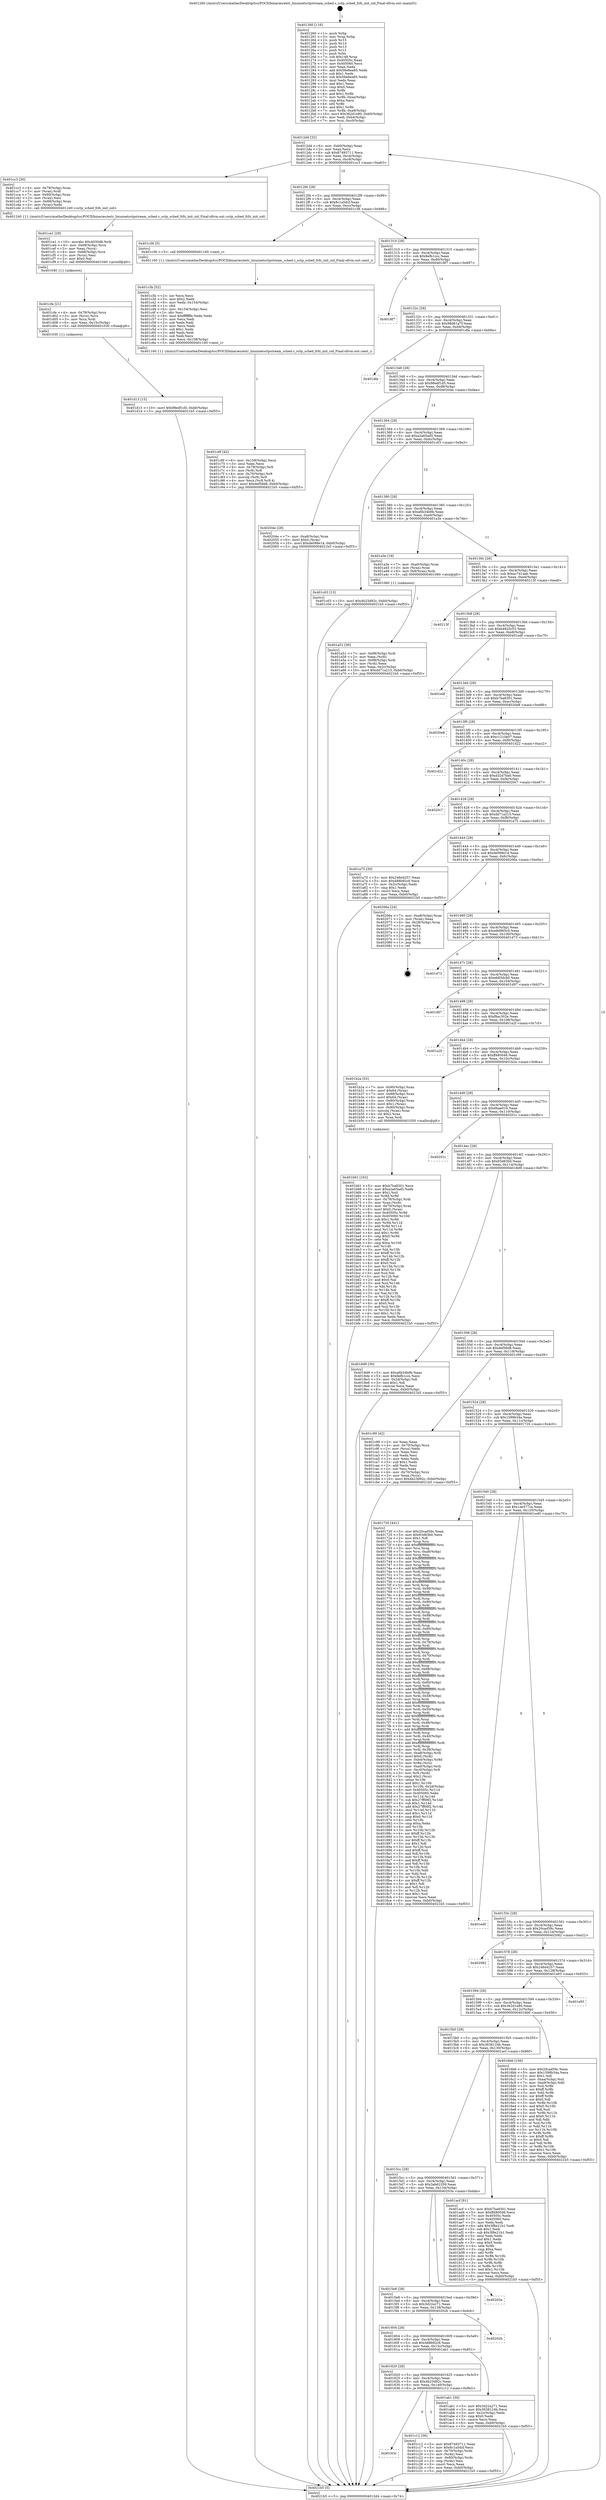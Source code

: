 digraph "0x401260" {
  label = "0x401260 (/mnt/c/Users/mathe/Desktop/tcc/POCII/binaries/extr_linuxnetsctpstream_sched.c_sctp_sched_fcfs_init_sid_Final-ollvm.out::main(0))"
  labelloc = "t"
  node[shape=record]

  Entry [label="",width=0.3,height=0.3,shape=circle,fillcolor=black,style=filled]
  "0x4012d4" [label="{
     0x4012d4 [32]\l
     | [instrs]\l
     &nbsp;&nbsp;0x4012d4 \<+6\>: mov -0xb0(%rbp),%eax\l
     &nbsp;&nbsp;0x4012da \<+2\>: mov %eax,%ecx\l
     &nbsp;&nbsp;0x4012dc \<+6\>: sub $0x87493711,%ecx\l
     &nbsp;&nbsp;0x4012e2 \<+6\>: mov %eax,-0xc4(%rbp)\l
     &nbsp;&nbsp;0x4012e8 \<+6\>: mov %ecx,-0xc8(%rbp)\l
     &nbsp;&nbsp;0x4012ee \<+6\>: je 0000000000401cc3 \<main+0xa63\>\l
  }"]
  "0x401cc3" [label="{
     0x401cc3 [30]\l
     | [instrs]\l
     &nbsp;&nbsp;0x401cc3 \<+4\>: mov -0x78(%rbp),%rax\l
     &nbsp;&nbsp;0x401cc7 \<+3\>: mov (%rax),%rdi\l
     &nbsp;&nbsp;0x401cca \<+7\>: mov -0x90(%rbp),%rax\l
     &nbsp;&nbsp;0x401cd1 \<+2\>: mov (%rax),%esi\l
     &nbsp;&nbsp;0x401cd3 \<+7\>: mov -0x88(%rbp),%rax\l
     &nbsp;&nbsp;0x401cda \<+2\>: mov (%rax),%edx\l
     &nbsp;&nbsp;0x401cdc \<+5\>: call 0000000000401240 \<sctp_sched_fcfs_init_sid\>\l
     | [calls]\l
     &nbsp;&nbsp;0x401240 \{1\} (/mnt/c/Users/mathe/Desktop/tcc/POCII/binaries/extr_linuxnetsctpstream_sched.c_sctp_sched_fcfs_init_sid_Final-ollvm.out::sctp_sched_fcfs_init_sid)\l
  }"]
  "0x4012f4" [label="{
     0x4012f4 [28]\l
     | [instrs]\l
     &nbsp;&nbsp;0x4012f4 \<+5\>: jmp 00000000004012f9 \<main+0x99\>\l
     &nbsp;&nbsp;0x4012f9 \<+6\>: mov -0xc4(%rbp),%eax\l
     &nbsp;&nbsp;0x4012ff \<+5\>: sub $0x8c1a5dcf,%eax\l
     &nbsp;&nbsp;0x401304 \<+6\>: mov %eax,-0xcc(%rbp)\l
     &nbsp;&nbsp;0x40130a \<+6\>: je 0000000000401c36 \<main+0x9d6\>\l
  }"]
  Exit [label="",width=0.3,height=0.3,shape=circle,fillcolor=black,style=filled,peripheries=2]
  "0x401c36" [label="{
     0x401c36 [5]\l
     | [instrs]\l
     &nbsp;&nbsp;0x401c36 \<+5\>: call 0000000000401160 \<next_i\>\l
     | [calls]\l
     &nbsp;&nbsp;0x401160 \{1\} (/mnt/c/Users/mathe/Desktop/tcc/POCII/binaries/extr_linuxnetsctpstream_sched.c_sctp_sched_fcfs_init_sid_Final-ollvm.out::next_i)\l
  }"]
  "0x401310" [label="{
     0x401310 [28]\l
     | [instrs]\l
     &nbsp;&nbsp;0x401310 \<+5\>: jmp 0000000000401315 \<main+0xb5\>\l
     &nbsp;&nbsp;0x401315 \<+6\>: mov -0xc4(%rbp),%eax\l
     &nbsp;&nbsp;0x40131b \<+5\>: sub $0x8efb1ccc,%eax\l
     &nbsp;&nbsp;0x401320 \<+6\>: mov %eax,-0xd0(%rbp)\l
     &nbsp;&nbsp;0x401326 \<+6\>: je 00000000004018f7 \<main+0x697\>\l
  }"]
  "0x401d13" [label="{
     0x401d13 [15]\l
     | [instrs]\l
     &nbsp;&nbsp;0x401d13 \<+10\>: movl $0x98edf1d5,-0xb0(%rbp)\l
     &nbsp;&nbsp;0x401d1d \<+5\>: jmp 00000000004021b5 \<main+0xf55\>\l
  }"]
  "0x4018f7" [label="{
     0x4018f7\l
  }", style=dashed]
  "0x40132c" [label="{
     0x40132c [28]\l
     | [instrs]\l
     &nbsp;&nbsp;0x40132c \<+5\>: jmp 0000000000401331 \<main+0xd1\>\l
     &nbsp;&nbsp;0x401331 \<+6\>: mov -0xc4(%rbp),%eax\l
     &nbsp;&nbsp;0x401337 \<+5\>: sub $0x98d61a7f,%eax\l
     &nbsp;&nbsp;0x40133c \<+6\>: mov %eax,-0xd4(%rbp)\l
     &nbsp;&nbsp;0x401342 \<+6\>: je 0000000000401dfa \<main+0xb9a\>\l
  }"]
  "0x401cfe" [label="{
     0x401cfe [21]\l
     | [instrs]\l
     &nbsp;&nbsp;0x401cfe \<+4\>: mov -0x78(%rbp),%rcx\l
     &nbsp;&nbsp;0x401d02 \<+3\>: mov (%rcx),%rcx\l
     &nbsp;&nbsp;0x401d05 \<+3\>: mov %rcx,%rdi\l
     &nbsp;&nbsp;0x401d08 \<+6\>: mov %eax,-0x15c(%rbp)\l
     &nbsp;&nbsp;0x401d0e \<+5\>: call 0000000000401030 \<free@plt\>\l
     | [calls]\l
     &nbsp;&nbsp;0x401030 \{1\} (unknown)\l
  }"]
  "0x401dfa" [label="{
     0x401dfa\l
  }", style=dashed]
  "0x401348" [label="{
     0x401348 [28]\l
     | [instrs]\l
     &nbsp;&nbsp;0x401348 \<+5\>: jmp 000000000040134d \<main+0xed\>\l
     &nbsp;&nbsp;0x40134d \<+6\>: mov -0xc4(%rbp),%eax\l
     &nbsp;&nbsp;0x401353 \<+5\>: sub $0x98edf1d5,%eax\l
     &nbsp;&nbsp;0x401358 \<+6\>: mov %eax,-0xd8(%rbp)\l
     &nbsp;&nbsp;0x40135e \<+6\>: je 000000000040204e \<main+0xdee\>\l
  }"]
  "0x401ce1" [label="{
     0x401ce1 [29]\l
     | [instrs]\l
     &nbsp;&nbsp;0x401ce1 \<+10\>: movabs $0x4030d6,%rdi\l
     &nbsp;&nbsp;0x401ceb \<+4\>: mov -0x68(%rbp),%rcx\l
     &nbsp;&nbsp;0x401cef \<+2\>: mov %eax,(%rcx)\l
     &nbsp;&nbsp;0x401cf1 \<+4\>: mov -0x68(%rbp),%rcx\l
     &nbsp;&nbsp;0x401cf5 \<+2\>: mov (%rcx),%esi\l
     &nbsp;&nbsp;0x401cf7 \<+2\>: mov $0x0,%al\l
     &nbsp;&nbsp;0x401cf9 \<+5\>: call 0000000000401040 \<printf@plt\>\l
     | [calls]\l
     &nbsp;&nbsp;0x401040 \{1\} (unknown)\l
  }"]
  "0x40204e" [label="{
     0x40204e [28]\l
     | [instrs]\l
     &nbsp;&nbsp;0x40204e \<+7\>: mov -0xa8(%rbp),%rax\l
     &nbsp;&nbsp;0x402055 \<+6\>: movl $0x0,(%rax)\l
     &nbsp;&nbsp;0x40205b \<+10\>: movl $0xde098e14,-0xb0(%rbp)\l
     &nbsp;&nbsp;0x402065 \<+5\>: jmp 00000000004021b5 \<main+0xf55\>\l
  }"]
  "0x401364" [label="{
     0x401364 [28]\l
     | [instrs]\l
     &nbsp;&nbsp;0x401364 \<+5\>: jmp 0000000000401369 \<main+0x109\>\l
     &nbsp;&nbsp;0x401369 \<+6\>: mov -0xc4(%rbp),%eax\l
     &nbsp;&nbsp;0x40136f \<+5\>: sub $0xa2a65ad5,%eax\l
     &nbsp;&nbsp;0x401374 \<+6\>: mov %eax,-0xdc(%rbp)\l
     &nbsp;&nbsp;0x40137a \<+6\>: je 0000000000401c03 \<main+0x9a3\>\l
  }"]
  "0x401c6f" [label="{
     0x401c6f [42]\l
     | [instrs]\l
     &nbsp;&nbsp;0x401c6f \<+6\>: mov -0x158(%rbp),%ecx\l
     &nbsp;&nbsp;0x401c75 \<+3\>: imul %eax,%ecx\l
     &nbsp;&nbsp;0x401c78 \<+4\>: mov -0x78(%rbp),%r8\l
     &nbsp;&nbsp;0x401c7c \<+3\>: mov (%r8),%r8\l
     &nbsp;&nbsp;0x401c7f \<+4\>: mov -0x70(%rbp),%r9\l
     &nbsp;&nbsp;0x401c83 \<+3\>: movslq (%r9),%r9\l
     &nbsp;&nbsp;0x401c86 \<+4\>: mov %ecx,(%r8,%r9,4)\l
     &nbsp;&nbsp;0x401c8a \<+10\>: movl $0xdef58d8,-0xb0(%rbp)\l
     &nbsp;&nbsp;0x401c94 \<+5\>: jmp 00000000004021b5 \<main+0xf55\>\l
  }"]
  "0x401c03" [label="{
     0x401c03 [15]\l
     | [instrs]\l
     &nbsp;&nbsp;0x401c03 \<+10\>: movl $0x4b23d92c,-0xb0(%rbp)\l
     &nbsp;&nbsp;0x401c0d \<+5\>: jmp 00000000004021b5 \<main+0xf55\>\l
  }"]
  "0x401380" [label="{
     0x401380 [28]\l
     | [instrs]\l
     &nbsp;&nbsp;0x401380 \<+5\>: jmp 0000000000401385 \<main+0x125\>\l
     &nbsp;&nbsp;0x401385 \<+6\>: mov -0xc4(%rbp),%eax\l
     &nbsp;&nbsp;0x40138b \<+5\>: sub $0xa6b34b9b,%eax\l
     &nbsp;&nbsp;0x401390 \<+6\>: mov %eax,-0xe0(%rbp)\l
     &nbsp;&nbsp;0x401396 \<+6\>: je 0000000000401a3e \<main+0x7de\>\l
  }"]
  "0x401c3b" [label="{
     0x401c3b [52]\l
     | [instrs]\l
     &nbsp;&nbsp;0x401c3b \<+2\>: xor %ecx,%ecx\l
     &nbsp;&nbsp;0x401c3d \<+5\>: mov $0x2,%edx\l
     &nbsp;&nbsp;0x401c42 \<+6\>: mov %edx,-0x154(%rbp)\l
     &nbsp;&nbsp;0x401c48 \<+1\>: cltd\l
     &nbsp;&nbsp;0x401c49 \<+6\>: mov -0x154(%rbp),%esi\l
     &nbsp;&nbsp;0x401c4f \<+2\>: idiv %esi\l
     &nbsp;&nbsp;0x401c51 \<+6\>: imul $0xfffffffe,%edx,%edx\l
     &nbsp;&nbsp;0x401c57 \<+2\>: mov %ecx,%edi\l
     &nbsp;&nbsp;0x401c59 \<+2\>: sub %edx,%edi\l
     &nbsp;&nbsp;0x401c5b \<+2\>: mov %ecx,%edx\l
     &nbsp;&nbsp;0x401c5d \<+3\>: sub $0x1,%edx\l
     &nbsp;&nbsp;0x401c60 \<+2\>: add %edx,%edi\l
     &nbsp;&nbsp;0x401c62 \<+2\>: sub %edi,%ecx\l
     &nbsp;&nbsp;0x401c64 \<+6\>: mov %ecx,-0x158(%rbp)\l
     &nbsp;&nbsp;0x401c6a \<+5\>: call 0000000000401160 \<next_i\>\l
     | [calls]\l
     &nbsp;&nbsp;0x401160 \{1\} (/mnt/c/Users/mathe/Desktop/tcc/POCII/binaries/extr_linuxnetsctpstream_sched.c_sctp_sched_fcfs_init_sid_Final-ollvm.out::next_i)\l
  }"]
  "0x401a3e" [label="{
     0x401a3e [19]\l
     | [instrs]\l
     &nbsp;&nbsp;0x401a3e \<+7\>: mov -0xa0(%rbp),%rax\l
     &nbsp;&nbsp;0x401a45 \<+3\>: mov (%rax),%rax\l
     &nbsp;&nbsp;0x401a48 \<+4\>: mov 0x8(%rax),%rdi\l
     &nbsp;&nbsp;0x401a4c \<+5\>: call 0000000000401060 \<atoi@plt\>\l
     | [calls]\l
     &nbsp;&nbsp;0x401060 \{1\} (unknown)\l
  }"]
  "0x40139c" [label="{
     0x40139c [28]\l
     | [instrs]\l
     &nbsp;&nbsp;0x40139c \<+5\>: jmp 00000000004013a1 \<main+0x141\>\l
     &nbsp;&nbsp;0x4013a1 \<+6\>: mov -0xc4(%rbp),%eax\l
     &nbsp;&nbsp;0x4013a7 \<+5\>: sub $0xac7d1aab,%eax\l
     &nbsp;&nbsp;0x4013ac \<+6\>: mov %eax,-0xe4(%rbp)\l
     &nbsp;&nbsp;0x4013b2 \<+6\>: je 000000000040213f \<main+0xedf\>\l
  }"]
  "0x40163c" [label="{
     0x40163c\l
  }", style=dashed]
  "0x40213f" [label="{
     0x40213f\l
  }", style=dashed]
  "0x4013b8" [label="{
     0x4013b8 [28]\l
     | [instrs]\l
     &nbsp;&nbsp;0x4013b8 \<+5\>: jmp 00000000004013bd \<main+0x15d\>\l
     &nbsp;&nbsp;0x4013bd \<+6\>: mov -0xc4(%rbp),%eax\l
     &nbsp;&nbsp;0x4013c3 \<+5\>: sub $0xb4825c53,%eax\l
     &nbsp;&nbsp;0x4013c8 \<+6\>: mov %eax,-0xe8(%rbp)\l
     &nbsp;&nbsp;0x4013ce \<+6\>: je 0000000000401edf \<main+0xc7f\>\l
  }"]
  "0x401c12" [label="{
     0x401c12 [36]\l
     | [instrs]\l
     &nbsp;&nbsp;0x401c12 \<+5\>: mov $0x87493711,%eax\l
     &nbsp;&nbsp;0x401c17 \<+5\>: mov $0x8c1a5dcf,%ecx\l
     &nbsp;&nbsp;0x401c1c \<+4\>: mov -0x70(%rbp),%rdx\l
     &nbsp;&nbsp;0x401c20 \<+2\>: mov (%rdx),%esi\l
     &nbsp;&nbsp;0x401c22 \<+4\>: mov -0x80(%rbp),%rdx\l
     &nbsp;&nbsp;0x401c26 \<+2\>: cmp (%rdx),%esi\l
     &nbsp;&nbsp;0x401c28 \<+3\>: cmovl %ecx,%eax\l
     &nbsp;&nbsp;0x401c2b \<+6\>: mov %eax,-0xb0(%rbp)\l
     &nbsp;&nbsp;0x401c31 \<+5\>: jmp 00000000004021b5 \<main+0xf55\>\l
  }"]
  "0x401edf" [label="{
     0x401edf\l
  }", style=dashed]
  "0x4013d4" [label="{
     0x4013d4 [28]\l
     | [instrs]\l
     &nbsp;&nbsp;0x4013d4 \<+5\>: jmp 00000000004013d9 \<main+0x179\>\l
     &nbsp;&nbsp;0x4013d9 \<+6\>: mov -0xc4(%rbp),%eax\l
     &nbsp;&nbsp;0x4013df \<+5\>: sub $0xb7ba8301,%eax\l
     &nbsp;&nbsp;0x4013e4 \<+6\>: mov %eax,-0xec(%rbp)\l
     &nbsp;&nbsp;0x4013ea \<+6\>: je 00000000004020e8 \<main+0xe88\>\l
  }"]
  "0x401b61" [label="{
     0x401b61 [162]\l
     | [instrs]\l
     &nbsp;&nbsp;0x401b61 \<+5\>: mov $0xb7ba8301,%ecx\l
     &nbsp;&nbsp;0x401b66 \<+5\>: mov $0xa2a65ad5,%edx\l
     &nbsp;&nbsp;0x401b6b \<+3\>: mov $0x1,%sil\l
     &nbsp;&nbsp;0x401b6e \<+3\>: xor %r8d,%r8d\l
     &nbsp;&nbsp;0x401b71 \<+4\>: mov -0x78(%rbp),%rdi\l
     &nbsp;&nbsp;0x401b75 \<+3\>: mov %rax,(%rdi)\l
     &nbsp;&nbsp;0x401b78 \<+4\>: mov -0x70(%rbp),%rax\l
     &nbsp;&nbsp;0x401b7c \<+6\>: movl $0x0,(%rax)\l
     &nbsp;&nbsp;0x401b82 \<+8\>: mov 0x40505c,%r9d\l
     &nbsp;&nbsp;0x401b8a \<+8\>: mov 0x405060,%r10d\l
     &nbsp;&nbsp;0x401b92 \<+4\>: sub $0x1,%r8d\l
     &nbsp;&nbsp;0x401b96 \<+3\>: mov %r9d,%r11d\l
     &nbsp;&nbsp;0x401b99 \<+3\>: add %r8d,%r11d\l
     &nbsp;&nbsp;0x401b9c \<+4\>: imul %r11d,%r9d\l
     &nbsp;&nbsp;0x401ba0 \<+4\>: and $0x1,%r9d\l
     &nbsp;&nbsp;0x401ba4 \<+4\>: cmp $0x0,%r9d\l
     &nbsp;&nbsp;0x401ba8 \<+3\>: sete %bl\l
     &nbsp;&nbsp;0x401bab \<+4\>: cmp $0xa,%r10d\l
     &nbsp;&nbsp;0x401baf \<+4\>: setl %r14b\l
     &nbsp;&nbsp;0x401bb3 \<+3\>: mov %bl,%r15b\l
     &nbsp;&nbsp;0x401bb6 \<+4\>: xor $0xff,%r15b\l
     &nbsp;&nbsp;0x401bba \<+3\>: mov %r14b,%r12b\l
     &nbsp;&nbsp;0x401bbd \<+4\>: xor $0xff,%r12b\l
     &nbsp;&nbsp;0x401bc1 \<+4\>: xor $0x0,%sil\l
     &nbsp;&nbsp;0x401bc5 \<+3\>: mov %r15b,%r13b\l
     &nbsp;&nbsp;0x401bc8 \<+4\>: and $0x0,%r13b\l
     &nbsp;&nbsp;0x401bcc \<+3\>: and %sil,%bl\l
     &nbsp;&nbsp;0x401bcf \<+3\>: mov %r12b,%al\l
     &nbsp;&nbsp;0x401bd2 \<+2\>: and $0x0,%al\l
     &nbsp;&nbsp;0x401bd4 \<+3\>: and %sil,%r14b\l
     &nbsp;&nbsp;0x401bd7 \<+3\>: or %bl,%r13b\l
     &nbsp;&nbsp;0x401bda \<+3\>: or %r14b,%al\l
     &nbsp;&nbsp;0x401bdd \<+3\>: xor %al,%r13b\l
     &nbsp;&nbsp;0x401be0 \<+3\>: or %r12b,%r15b\l
     &nbsp;&nbsp;0x401be3 \<+4\>: xor $0xff,%r15b\l
     &nbsp;&nbsp;0x401be7 \<+4\>: or $0x0,%sil\l
     &nbsp;&nbsp;0x401beb \<+3\>: and %sil,%r15b\l
     &nbsp;&nbsp;0x401bee \<+3\>: or %r15b,%r13b\l
     &nbsp;&nbsp;0x401bf1 \<+4\>: test $0x1,%r13b\l
     &nbsp;&nbsp;0x401bf5 \<+3\>: cmovne %edx,%ecx\l
     &nbsp;&nbsp;0x401bf8 \<+6\>: mov %ecx,-0xb0(%rbp)\l
     &nbsp;&nbsp;0x401bfe \<+5\>: jmp 00000000004021b5 \<main+0xf55\>\l
  }"]
  "0x4020e8" [label="{
     0x4020e8\l
  }", style=dashed]
  "0x4013f0" [label="{
     0x4013f0 [28]\l
     | [instrs]\l
     &nbsp;&nbsp;0x4013f0 \<+5\>: jmp 00000000004013f5 \<main+0x195\>\l
     &nbsp;&nbsp;0x4013f5 \<+6\>: mov -0xc4(%rbp),%eax\l
     &nbsp;&nbsp;0x4013fb \<+5\>: sub $0xc1210e07,%eax\l
     &nbsp;&nbsp;0x401400 \<+6\>: mov %eax,-0xf0(%rbp)\l
     &nbsp;&nbsp;0x401406 \<+6\>: je 0000000000401d22 \<main+0xac2\>\l
  }"]
  "0x401620" [label="{
     0x401620 [28]\l
     | [instrs]\l
     &nbsp;&nbsp;0x401620 \<+5\>: jmp 0000000000401625 \<main+0x3c5\>\l
     &nbsp;&nbsp;0x401625 \<+6\>: mov -0xc4(%rbp),%eax\l
     &nbsp;&nbsp;0x40162b \<+5\>: sub $0x4b23d92c,%eax\l
     &nbsp;&nbsp;0x401630 \<+6\>: mov %eax,-0x140(%rbp)\l
     &nbsp;&nbsp;0x401636 \<+6\>: je 0000000000401c12 \<main+0x9b2\>\l
  }"]
  "0x401d22" [label="{
     0x401d22\l
  }", style=dashed]
  "0x40140c" [label="{
     0x40140c [28]\l
     | [instrs]\l
     &nbsp;&nbsp;0x40140c \<+5\>: jmp 0000000000401411 \<main+0x1b1\>\l
     &nbsp;&nbsp;0x401411 \<+6\>: mov -0xc4(%rbp),%eax\l
     &nbsp;&nbsp;0x401417 \<+5\>: sub $0xd32d7ba0,%eax\l
     &nbsp;&nbsp;0x40141c \<+6\>: mov %eax,-0xf4(%rbp)\l
     &nbsp;&nbsp;0x401422 \<+6\>: je 00000000004020c7 \<main+0xe67\>\l
  }"]
  "0x401ab1" [label="{
     0x401ab1 [30]\l
     | [instrs]\l
     &nbsp;&nbsp;0x401ab1 \<+5\>: mov $0x3d22a271,%eax\l
     &nbsp;&nbsp;0x401ab6 \<+5\>: mov $0x3638124b,%ecx\l
     &nbsp;&nbsp;0x401abb \<+3\>: mov -0x2c(%rbp),%edx\l
     &nbsp;&nbsp;0x401abe \<+3\>: cmp $0x0,%edx\l
     &nbsp;&nbsp;0x401ac1 \<+3\>: cmove %ecx,%eax\l
     &nbsp;&nbsp;0x401ac4 \<+6\>: mov %eax,-0xb0(%rbp)\l
     &nbsp;&nbsp;0x401aca \<+5\>: jmp 00000000004021b5 \<main+0xf55\>\l
  }"]
  "0x4020c7" [label="{
     0x4020c7\l
  }", style=dashed]
  "0x401428" [label="{
     0x401428 [28]\l
     | [instrs]\l
     &nbsp;&nbsp;0x401428 \<+5\>: jmp 000000000040142d \<main+0x1cd\>\l
     &nbsp;&nbsp;0x40142d \<+6\>: mov -0xc4(%rbp),%eax\l
     &nbsp;&nbsp;0x401433 \<+5\>: sub $0xdd71a215,%eax\l
     &nbsp;&nbsp;0x401438 \<+6\>: mov %eax,-0xf8(%rbp)\l
     &nbsp;&nbsp;0x40143e \<+6\>: je 0000000000401a75 \<main+0x815\>\l
  }"]
  "0x401604" [label="{
     0x401604 [28]\l
     | [instrs]\l
     &nbsp;&nbsp;0x401604 \<+5\>: jmp 0000000000401609 \<main+0x3a9\>\l
     &nbsp;&nbsp;0x401609 \<+6\>: mov -0xc4(%rbp),%eax\l
     &nbsp;&nbsp;0x40160f \<+5\>: sub $0x488b92c9,%eax\l
     &nbsp;&nbsp;0x401614 \<+6\>: mov %eax,-0x13c(%rbp)\l
     &nbsp;&nbsp;0x40161a \<+6\>: je 0000000000401ab1 \<main+0x851\>\l
  }"]
  "0x401a75" [label="{
     0x401a75 [30]\l
     | [instrs]\l
     &nbsp;&nbsp;0x401a75 \<+5\>: mov $0x246d4257,%eax\l
     &nbsp;&nbsp;0x401a7a \<+5\>: mov $0x488b92c9,%ecx\l
     &nbsp;&nbsp;0x401a7f \<+3\>: mov -0x2c(%rbp),%edx\l
     &nbsp;&nbsp;0x401a82 \<+3\>: cmp $0x1,%edx\l
     &nbsp;&nbsp;0x401a85 \<+3\>: cmovl %ecx,%eax\l
     &nbsp;&nbsp;0x401a88 \<+6\>: mov %eax,-0xb0(%rbp)\l
     &nbsp;&nbsp;0x401a8e \<+5\>: jmp 00000000004021b5 \<main+0xf55\>\l
  }"]
  "0x401444" [label="{
     0x401444 [28]\l
     | [instrs]\l
     &nbsp;&nbsp;0x401444 \<+5\>: jmp 0000000000401449 \<main+0x1e9\>\l
     &nbsp;&nbsp;0x401449 \<+6\>: mov -0xc4(%rbp),%eax\l
     &nbsp;&nbsp;0x40144f \<+5\>: sub $0xde098e14,%eax\l
     &nbsp;&nbsp;0x401454 \<+6\>: mov %eax,-0xfc(%rbp)\l
     &nbsp;&nbsp;0x40145a \<+6\>: je 000000000040206a \<main+0xe0a\>\l
  }"]
  "0x40202b" [label="{
     0x40202b\l
  }", style=dashed]
  "0x40206a" [label="{
     0x40206a [24]\l
     | [instrs]\l
     &nbsp;&nbsp;0x40206a \<+7\>: mov -0xa8(%rbp),%rax\l
     &nbsp;&nbsp;0x402071 \<+2\>: mov (%rax),%eax\l
     &nbsp;&nbsp;0x402073 \<+4\>: lea -0x28(%rbp),%rsp\l
     &nbsp;&nbsp;0x402077 \<+1\>: pop %rbx\l
     &nbsp;&nbsp;0x402078 \<+2\>: pop %r12\l
     &nbsp;&nbsp;0x40207a \<+2\>: pop %r13\l
     &nbsp;&nbsp;0x40207c \<+2\>: pop %r14\l
     &nbsp;&nbsp;0x40207e \<+2\>: pop %r15\l
     &nbsp;&nbsp;0x402080 \<+1\>: pop %rbp\l
     &nbsp;&nbsp;0x402081 \<+1\>: ret\l
  }"]
  "0x401460" [label="{
     0x401460 [28]\l
     | [instrs]\l
     &nbsp;&nbsp;0x401460 \<+5\>: jmp 0000000000401465 \<main+0x205\>\l
     &nbsp;&nbsp;0x401465 \<+6\>: mov -0xc4(%rbp),%eax\l
     &nbsp;&nbsp;0x40146b \<+5\>: sub $0xe8d965c0,%eax\l
     &nbsp;&nbsp;0x401470 \<+6\>: mov %eax,-0x100(%rbp)\l
     &nbsp;&nbsp;0x401476 \<+6\>: je 0000000000401d73 \<main+0xb13\>\l
  }"]
  "0x4015e8" [label="{
     0x4015e8 [28]\l
     | [instrs]\l
     &nbsp;&nbsp;0x4015e8 \<+5\>: jmp 00000000004015ed \<main+0x38d\>\l
     &nbsp;&nbsp;0x4015ed \<+6\>: mov -0xc4(%rbp),%eax\l
     &nbsp;&nbsp;0x4015f3 \<+5\>: sub $0x3d22a271,%eax\l
     &nbsp;&nbsp;0x4015f8 \<+6\>: mov %eax,-0x138(%rbp)\l
     &nbsp;&nbsp;0x4015fe \<+6\>: je 000000000040202b \<main+0xdcb\>\l
  }"]
  "0x401d73" [label="{
     0x401d73\l
  }", style=dashed]
  "0x40147c" [label="{
     0x40147c [28]\l
     | [instrs]\l
     &nbsp;&nbsp;0x40147c \<+5\>: jmp 0000000000401481 \<main+0x221\>\l
     &nbsp;&nbsp;0x401481 \<+6\>: mov -0xc4(%rbp),%eax\l
     &nbsp;&nbsp;0x401487 \<+5\>: sub $0xeb85dcb0,%eax\l
     &nbsp;&nbsp;0x40148c \<+6\>: mov %eax,-0x104(%rbp)\l
     &nbsp;&nbsp;0x401492 \<+6\>: je 0000000000401d97 \<main+0xb37\>\l
  }"]
  "0x40203a" [label="{
     0x40203a\l
  }", style=dashed]
  "0x401d97" [label="{
     0x401d97\l
  }", style=dashed]
  "0x401498" [label="{
     0x401498 [28]\l
     | [instrs]\l
     &nbsp;&nbsp;0x401498 \<+5\>: jmp 000000000040149d \<main+0x23d\>\l
     &nbsp;&nbsp;0x40149d \<+6\>: mov -0xc4(%rbp),%eax\l
     &nbsp;&nbsp;0x4014a3 \<+5\>: sub $0xf8ac302e,%eax\l
     &nbsp;&nbsp;0x4014a8 \<+6\>: mov %eax,-0x108(%rbp)\l
     &nbsp;&nbsp;0x4014ae \<+6\>: je 0000000000401a2f \<main+0x7cf\>\l
  }"]
  "0x4015cc" [label="{
     0x4015cc [28]\l
     | [instrs]\l
     &nbsp;&nbsp;0x4015cc \<+5\>: jmp 00000000004015d1 \<main+0x371\>\l
     &nbsp;&nbsp;0x4015d1 \<+6\>: mov -0xc4(%rbp),%eax\l
     &nbsp;&nbsp;0x4015d7 \<+5\>: sub $0x3ab62359,%eax\l
     &nbsp;&nbsp;0x4015dc \<+6\>: mov %eax,-0x134(%rbp)\l
     &nbsp;&nbsp;0x4015e2 \<+6\>: je 000000000040203a \<main+0xdda\>\l
  }"]
  "0x401a2f" [label="{
     0x401a2f\l
  }", style=dashed]
  "0x4014b4" [label="{
     0x4014b4 [28]\l
     | [instrs]\l
     &nbsp;&nbsp;0x4014b4 \<+5\>: jmp 00000000004014b9 \<main+0x259\>\l
     &nbsp;&nbsp;0x4014b9 \<+6\>: mov -0xc4(%rbp),%eax\l
     &nbsp;&nbsp;0x4014bf \<+5\>: sub $0xff480046,%eax\l
     &nbsp;&nbsp;0x4014c4 \<+6\>: mov %eax,-0x10c(%rbp)\l
     &nbsp;&nbsp;0x4014ca \<+6\>: je 0000000000401b2a \<main+0x8ca\>\l
  }"]
  "0x401acf" [label="{
     0x401acf [91]\l
     | [instrs]\l
     &nbsp;&nbsp;0x401acf \<+5\>: mov $0xb7ba8301,%eax\l
     &nbsp;&nbsp;0x401ad4 \<+5\>: mov $0xff480046,%ecx\l
     &nbsp;&nbsp;0x401ad9 \<+7\>: mov 0x40505c,%edx\l
     &nbsp;&nbsp;0x401ae0 \<+7\>: mov 0x405060,%esi\l
     &nbsp;&nbsp;0x401ae7 \<+2\>: mov %edx,%edi\l
     &nbsp;&nbsp;0x401ae9 \<+6\>: add $0x3f8e21b1,%edi\l
     &nbsp;&nbsp;0x401aef \<+3\>: sub $0x1,%edi\l
     &nbsp;&nbsp;0x401af2 \<+6\>: sub $0x3f8e21b1,%edi\l
     &nbsp;&nbsp;0x401af8 \<+3\>: imul %edi,%edx\l
     &nbsp;&nbsp;0x401afb \<+3\>: and $0x1,%edx\l
     &nbsp;&nbsp;0x401afe \<+3\>: cmp $0x0,%edx\l
     &nbsp;&nbsp;0x401b01 \<+4\>: sete %r8b\l
     &nbsp;&nbsp;0x401b05 \<+3\>: cmp $0xa,%esi\l
     &nbsp;&nbsp;0x401b08 \<+4\>: setl %r9b\l
     &nbsp;&nbsp;0x401b0c \<+3\>: mov %r8b,%r10b\l
     &nbsp;&nbsp;0x401b0f \<+3\>: and %r9b,%r10b\l
     &nbsp;&nbsp;0x401b12 \<+3\>: xor %r9b,%r8b\l
     &nbsp;&nbsp;0x401b15 \<+3\>: or %r8b,%r10b\l
     &nbsp;&nbsp;0x401b18 \<+4\>: test $0x1,%r10b\l
     &nbsp;&nbsp;0x401b1c \<+3\>: cmovne %ecx,%eax\l
     &nbsp;&nbsp;0x401b1f \<+6\>: mov %eax,-0xb0(%rbp)\l
     &nbsp;&nbsp;0x401b25 \<+5\>: jmp 00000000004021b5 \<main+0xf55\>\l
  }"]
  "0x401b2a" [label="{
     0x401b2a [55]\l
     | [instrs]\l
     &nbsp;&nbsp;0x401b2a \<+7\>: mov -0x90(%rbp),%rax\l
     &nbsp;&nbsp;0x401b31 \<+6\>: movl $0x64,(%rax)\l
     &nbsp;&nbsp;0x401b37 \<+7\>: mov -0x88(%rbp),%rax\l
     &nbsp;&nbsp;0x401b3e \<+6\>: movl $0x64,(%rax)\l
     &nbsp;&nbsp;0x401b44 \<+4\>: mov -0x80(%rbp),%rax\l
     &nbsp;&nbsp;0x401b48 \<+6\>: movl $0x1,(%rax)\l
     &nbsp;&nbsp;0x401b4e \<+4\>: mov -0x80(%rbp),%rax\l
     &nbsp;&nbsp;0x401b52 \<+3\>: movslq (%rax),%rax\l
     &nbsp;&nbsp;0x401b55 \<+4\>: shl $0x2,%rax\l
     &nbsp;&nbsp;0x401b59 \<+3\>: mov %rax,%rdi\l
     &nbsp;&nbsp;0x401b5c \<+5\>: call 0000000000401050 \<malloc@plt\>\l
     | [calls]\l
     &nbsp;&nbsp;0x401050 \{1\} (unknown)\l
  }"]
  "0x4014d0" [label="{
     0x4014d0 [28]\l
     | [instrs]\l
     &nbsp;&nbsp;0x4014d0 \<+5\>: jmp 00000000004014d5 \<main+0x275\>\l
     &nbsp;&nbsp;0x4014d5 \<+6\>: mov -0xc4(%rbp),%eax\l
     &nbsp;&nbsp;0x4014db \<+5\>: sub $0x6bae016,%eax\l
     &nbsp;&nbsp;0x4014e0 \<+6\>: mov %eax,-0x110(%rbp)\l
     &nbsp;&nbsp;0x4014e6 \<+6\>: je 000000000040201c \<main+0xdbc\>\l
  }"]
  "0x401a51" [label="{
     0x401a51 [36]\l
     | [instrs]\l
     &nbsp;&nbsp;0x401a51 \<+7\>: mov -0x98(%rbp),%rdi\l
     &nbsp;&nbsp;0x401a58 \<+2\>: mov %eax,(%rdi)\l
     &nbsp;&nbsp;0x401a5a \<+7\>: mov -0x98(%rbp),%rdi\l
     &nbsp;&nbsp;0x401a61 \<+2\>: mov (%rdi),%eax\l
     &nbsp;&nbsp;0x401a63 \<+3\>: mov %eax,-0x2c(%rbp)\l
     &nbsp;&nbsp;0x401a66 \<+10\>: movl $0xdd71a215,-0xb0(%rbp)\l
     &nbsp;&nbsp;0x401a70 \<+5\>: jmp 00000000004021b5 \<main+0xf55\>\l
  }"]
  "0x40201c" [label="{
     0x40201c\l
  }", style=dashed]
  "0x4014ec" [label="{
     0x4014ec [28]\l
     | [instrs]\l
     &nbsp;&nbsp;0x4014ec \<+5\>: jmp 00000000004014f1 \<main+0x291\>\l
     &nbsp;&nbsp;0x4014f1 \<+6\>: mov -0xc4(%rbp),%eax\l
     &nbsp;&nbsp;0x4014f7 \<+5\>: sub $0x93d83b0,%eax\l
     &nbsp;&nbsp;0x4014fc \<+6\>: mov %eax,-0x114(%rbp)\l
     &nbsp;&nbsp;0x401502 \<+6\>: je 00000000004018d9 \<main+0x679\>\l
  }"]
  "0x401260" [label="{
     0x401260 [116]\l
     | [instrs]\l
     &nbsp;&nbsp;0x401260 \<+1\>: push %rbp\l
     &nbsp;&nbsp;0x401261 \<+3\>: mov %rsp,%rbp\l
     &nbsp;&nbsp;0x401264 \<+2\>: push %r15\l
     &nbsp;&nbsp;0x401266 \<+2\>: push %r14\l
     &nbsp;&nbsp;0x401268 \<+2\>: push %r13\l
     &nbsp;&nbsp;0x40126a \<+2\>: push %r12\l
     &nbsp;&nbsp;0x40126c \<+1\>: push %rbx\l
     &nbsp;&nbsp;0x40126d \<+7\>: sub $0x148,%rsp\l
     &nbsp;&nbsp;0x401274 \<+7\>: mov 0x40505c,%eax\l
     &nbsp;&nbsp;0x40127b \<+7\>: mov 0x405060,%ecx\l
     &nbsp;&nbsp;0x401282 \<+2\>: mov %eax,%edx\l
     &nbsp;&nbsp;0x401284 \<+6\>: add $0x56e6ea85,%edx\l
     &nbsp;&nbsp;0x40128a \<+3\>: sub $0x1,%edx\l
     &nbsp;&nbsp;0x40128d \<+6\>: sub $0x56e6ea85,%edx\l
     &nbsp;&nbsp;0x401293 \<+3\>: imul %edx,%eax\l
     &nbsp;&nbsp;0x401296 \<+3\>: and $0x1,%eax\l
     &nbsp;&nbsp;0x401299 \<+3\>: cmp $0x0,%eax\l
     &nbsp;&nbsp;0x40129c \<+4\>: sete %r8b\l
     &nbsp;&nbsp;0x4012a0 \<+4\>: and $0x1,%r8b\l
     &nbsp;&nbsp;0x4012a4 \<+7\>: mov %r8b,-0xaa(%rbp)\l
     &nbsp;&nbsp;0x4012ab \<+3\>: cmp $0xa,%ecx\l
     &nbsp;&nbsp;0x4012ae \<+4\>: setl %r8b\l
     &nbsp;&nbsp;0x4012b2 \<+4\>: and $0x1,%r8b\l
     &nbsp;&nbsp;0x4012b6 \<+7\>: mov %r8b,-0xa9(%rbp)\l
     &nbsp;&nbsp;0x4012bd \<+10\>: movl $0x362d1e80,-0xb0(%rbp)\l
     &nbsp;&nbsp;0x4012c7 \<+6\>: mov %edi,-0xb4(%rbp)\l
     &nbsp;&nbsp;0x4012cd \<+7\>: mov %rsi,-0xc0(%rbp)\l
  }"]
  "0x4018d9" [label="{
     0x4018d9 [30]\l
     | [instrs]\l
     &nbsp;&nbsp;0x4018d9 \<+5\>: mov $0xa6b34b9b,%eax\l
     &nbsp;&nbsp;0x4018de \<+5\>: mov $0x8efb1ccc,%ecx\l
     &nbsp;&nbsp;0x4018e3 \<+3\>: mov -0x2d(%rbp),%dl\l
     &nbsp;&nbsp;0x4018e6 \<+3\>: test $0x1,%dl\l
     &nbsp;&nbsp;0x4018e9 \<+3\>: cmovne %ecx,%eax\l
     &nbsp;&nbsp;0x4018ec \<+6\>: mov %eax,-0xb0(%rbp)\l
     &nbsp;&nbsp;0x4018f2 \<+5\>: jmp 00000000004021b5 \<main+0xf55\>\l
  }"]
  "0x401508" [label="{
     0x401508 [28]\l
     | [instrs]\l
     &nbsp;&nbsp;0x401508 \<+5\>: jmp 000000000040150d \<main+0x2ad\>\l
     &nbsp;&nbsp;0x40150d \<+6\>: mov -0xc4(%rbp),%eax\l
     &nbsp;&nbsp;0x401513 \<+5\>: sub $0xdef58d8,%eax\l
     &nbsp;&nbsp;0x401518 \<+6\>: mov %eax,-0x118(%rbp)\l
     &nbsp;&nbsp;0x40151e \<+6\>: je 0000000000401c99 \<main+0xa39\>\l
  }"]
  "0x4021b5" [label="{
     0x4021b5 [5]\l
     | [instrs]\l
     &nbsp;&nbsp;0x4021b5 \<+5\>: jmp 00000000004012d4 \<main+0x74\>\l
  }"]
  "0x401c99" [label="{
     0x401c99 [42]\l
     | [instrs]\l
     &nbsp;&nbsp;0x401c99 \<+2\>: xor %eax,%eax\l
     &nbsp;&nbsp;0x401c9b \<+4\>: mov -0x70(%rbp),%rcx\l
     &nbsp;&nbsp;0x401c9f \<+2\>: mov (%rcx),%edx\l
     &nbsp;&nbsp;0x401ca1 \<+2\>: mov %eax,%esi\l
     &nbsp;&nbsp;0x401ca3 \<+2\>: sub %edx,%esi\l
     &nbsp;&nbsp;0x401ca5 \<+2\>: mov %eax,%edx\l
     &nbsp;&nbsp;0x401ca7 \<+3\>: sub $0x1,%edx\l
     &nbsp;&nbsp;0x401caa \<+2\>: add %edx,%esi\l
     &nbsp;&nbsp;0x401cac \<+2\>: sub %esi,%eax\l
     &nbsp;&nbsp;0x401cae \<+4\>: mov -0x70(%rbp),%rcx\l
     &nbsp;&nbsp;0x401cb2 \<+2\>: mov %eax,(%rcx)\l
     &nbsp;&nbsp;0x401cb4 \<+10\>: movl $0x4b23d92c,-0xb0(%rbp)\l
     &nbsp;&nbsp;0x401cbe \<+5\>: jmp 00000000004021b5 \<main+0xf55\>\l
  }"]
  "0x401524" [label="{
     0x401524 [28]\l
     | [instrs]\l
     &nbsp;&nbsp;0x401524 \<+5\>: jmp 0000000000401529 \<main+0x2c9\>\l
     &nbsp;&nbsp;0x401529 \<+6\>: mov -0xc4(%rbp),%eax\l
     &nbsp;&nbsp;0x40152f \<+5\>: sub $0x1599b34a,%eax\l
     &nbsp;&nbsp;0x401534 \<+6\>: mov %eax,-0x11c(%rbp)\l
     &nbsp;&nbsp;0x40153a \<+6\>: je 0000000000401720 \<main+0x4c0\>\l
  }"]
  "0x4015b0" [label="{
     0x4015b0 [28]\l
     | [instrs]\l
     &nbsp;&nbsp;0x4015b0 \<+5\>: jmp 00000000004015b5 \<main+0x355\>\l
     &nbsp;&nbsp;0x4015b5 \<+6\>: mov -0xc4(%rbp),%eax\l
     &nbsp;&nbsp;0x4015bb \<+5\>: sub $0x3638124b,%eax\l
     &nbsp;&nbsp;0x4015c0 \<+6\>: mov %eax,-0x130(%rbp)\l
     &nbsp;&nbsp;0x4015c6 \<+6\>: je 0000000000401acf \<main+0x86f\>\l
  }"]
  "0x401720" [label="{
     0x401720 [441]\l
     | [instrs]\l
     &nbsp;&nbsp;0x401720 \<+5\>: mov $0x20cad59c,%eax\l
     &nbsp;&nbsp;0x401725 \<+5\>: mov $0x93d83b0,%ecx\l
     &nbsp;&nbsp;0x40172a \<+2\>: mov $0x1,%dl\l
     &nbsp;&nbsp;0x40172c \<+3\>: mov %rsp,%rsi\l
     &nbsp;&nbsp;0x40172f \<+4\>: add $0xfffffffffffffff0,%rsi\l
     &nbsp;&nbsp;0x401733 \<+3\>: mov %rsi,%rsp\l
     &nbsp;&nbsp;0x401736 \<+7\>: mov %rsi,-0xa8(%rbp)\l
     &nbsp;&nbsp;0x40173d \<+3\>: mov %rsp,%rsi\l
     &nbsp;&nbsp;0x401740 \<+4\>: add $0xfffffffffffffff0,%rsi\l
     &nbsp;&nbsp;0x401744 \<+3\>: mov %rsi,%rsp\l
     &nbsp;&nbsp;0x401747 \<+3\>: mov %rsp,%rdi\l
     &nbsp;&nbsp;0x40174a \<+4\>: add $0xfffffffffffffff0,%rdi\l
     &nbsp;&nbsp;0x40174e \<+3\>: mov %rdi,%rsp\l
     &nbsp;&nbsp;0x401751 \<+7\>: mov %rdi,-0xa0(%rbp)\l
     &nbsp;&nbsp;0x401758 \<+3\>: mov %rsp,%rdi\l
     &nbsp;&nbsp;0x40175b \<+4\>: add $0xfffffffffffffff0,%rdi\l
     &nbsp;&nbsp;0x40175f \<+3\>: mov %rdi,%rsp\l
     &nbsp;&nbsp;0x401762 \<+7\>: mov %rdi,-0x98(%rbp)\l
     &nbsp;&nbsp;0x401769 \<+3\>: mov %rsp,%rdi\l
     &nbsp;&nbsp;0x40176c \<+4\>: add $0xfffffffffffffff0,%rdi\l
     &nbsp;&nbsp;0x401770 \<+3\>: mov %rdi,%rsp\l
     &nbsp;&nbsp;0x401773 \<+7\>: mov %rdi,-0x90(%rbp)\l
     &nbsp;&nbsp;0x40177a \<+3\>: mov %rsp,%rdi\l
     &nbsp;&nbsp;0x40177d \<+4\>: add $0xfffffffffffffff0,%rdi\l
     &nbsp;&nbsp;0x401781 \<+3\>: mov %rdi,%rsp\l
     &nbsp;&nbsp;0x401784 \<+7\>: mov %rdi,-0x88(%rbp)\l
     &nbsp;&nbsp;0x40178b \<+3\>: mov %rsp,%rdi\l
     &nbsp;&nbsp;0x40178e \<+4\>: add $0xfffffffffffffff0,%rdi\l
     &nbsp;&nbsp;0x401792 \<+3\>: mov %rdi,%rsp\l
     &nbsp;&nbsp;0x401795 \<+4\>: mov %rdi,-0x80(%rbp)\l
     &nbsp;&nbsp;0x401799 \<+3\>: mov %rsp,%rdi\l
     &nbsp;&nbsp;0x40179c \<+4\>: add $0xfffffffffffffff0,%rdi\l
     &nbsp;&nbsp;0x4017a0 \<+3\>: mov %rdi,%rsp\l
     &nbsp;&nbsp;0x4017a3 \<+4\>: mov %rdi,-0x78(%rbp)\l
     &nbsp;&nbsp;0x4017a7 \<+3\>: mov %rsp,%rdi\l
     &nbsp;&nbsp;0x4017aa \<+4\>: add $0xfffffffffffffff0,%rdi\l
     &nbsp;&nbsp;0x4017ae \<+3\>: mov %rdi,%rsp\l
     &nbsp;&nbsp;0x4017b1 \<+4\>: mov %rdi,-0x70(%rbp)\l
     &nbsp;&nbsp;0x4017b5 \<+3\>: mov %rsp,%rdi\l
     &nbsp;&nbsp;0x4017b8 \<+4\>: add $0xfffffffffffffff0,%rdi\l
     &nbsp;&nbsp;0x4017bc \<+3\>: mov %rdi,%rsp\l
     &nbsp;&nbsp;0x4017bf \<+4\>: mov %rdi,-0x68(%rbp)\l
     &nbsp;&nbsp;0x4017c3 \<+3\>: mov %rsp,%rdi\l
     &nbsp;&nbsp;0x4017c6 \<+4\>: add $0xfffffffffffffff0,%rdi\l
     &nbsp;&nbsp;0x4017ca \<+3\>: mov %rdi,%rsp\l
     &nbsp;&nbsp;0x4017cd \<+4\>: mov %rdi,-0x60(%rbp)\l
     &nbsp;&nbsp;0x4017d1 \<+3\>: mov %rsp,%rdi\l
     &nbsp;&nbsp;0x4017d4 \<+4\>: add $0xfffffffffffffff0,%rdi\l
     &nbsp;&nbsp;0x4017d8 \<+3\>: mov %rdi,%rsp\l
     &nbsp;&nbsp;0x4017db \<+4\>: mov %rdi,-0x58(%rbp)\l
     &nbsp;&nbsp;0x4017df \<+3\>: mov %rsp,%rdi\l
     &nbsp;&nbsp;0x4017e2 \<+4\>: add $0xfffffffffffffff0,%rdi\l
     &nbsp;&nbsp;0x4017e6 \<+3\>: mov %rdi,%rsp\l
     &nbsp;&nbsp;0x4017e9 \<+4\>: mov %rdi,-0x50(%rbp)\l
     &nbsp;&nbsp;0x4017ed \<+3\>: mov %rsp,%rdi\l
     &nbsp;&nbsp;0x4017f0 \<+4\>: add $0xfffffffffffffff0,%rdi\l
     &nbsp;&nbsp;0x4017f4 \<+3\>: mov %rdi,%rsp\l
     &nbsp;&nbsp;0x4017f7 \<+4\>: mov %rdi,-0x48(%rbp)\l
     &nbsp;&nbsp;0x4017fb \<+3\>: mov %rsp,%rdi\l
     &nbsp;&nbsp;0x4017fe \<+4\>: add $0xfffffffffffffff0,%rdi\l
     &nbsp;&nbsp;0x401802 \<+3\>: mov %rdi,%rsp\l
     &nbsp;&nbsp;0x401805 \<+4\>: mov %rdi,-0x40(%rbp)\l
     &nbsp;&nbsp;0x401809 \<+3\>: mov %rsp,%rdi\l
     &nbsp;&nbsp;0x40180c \<+4\>: add $0xfffffffffffffff0,%rdi\l
     &nbsp;&nbsp;0x401810 \<+3\>: mov %rdi,%rsp\l
     &nbsp;&nbsp;0x401813 \<+4\>: mov %rdi,-0x38(%rbp)\l
     &nbsp;&nbsp;0x401817 \<+7\>: mov -0xa8(%rbp),%rdi\l
     &nbsp;&nbsp;0x40181e \<+6\>: movl $0x0,(%rdi)\l
     &nbsp;&nbsp;0x401824 \<+7\>: mov -0xb4(%rbp),%r8d\l
     &nbsp;&nbsp;0x40182b \<+3\>: mov %r8d,(%rsi)\l
     &nbsp;&nbsp;0x40182e \<+7\>: mov -0xa0(%rbp),%rdi\l
     &nbsp;&nbsp;0x401835 \<+7\>: mov -0xc0(%rbp),%r9\l
     &nbsp;&nbsp;0x40183c \<+3\>: mov %r9,(%rdi)\l
     &nbsp;&nbsp;0x40183f \<+3\>: cmpl $0x2,(%rsi)\l
     &nbsp;&nbsp;0x401842 \<+4\>: setne %r10b\l
     &nbsp;&nbsp;0x401846 \<+4\>: and $0x1,%r10b\l
     &nbsp;&nbsp;0x40184a \<+4\>: mov %r10b,-0x2d(%rbp)\l
     &nbsp;&nbsp;0x40184e \<+8\>: mov 0x40505c,%r11d\l
     &nbsp;&nbsp;0x401856 \<+7\>: mov 0x405060,%ebx\l
     &nbsp;&nbsp;0x40185d \<+3\>: mov %r11d,%r14d\l
     &nbsp;&nbsp;0x401860 \<+7\>: sub $0x27ff08f2,%r14d\l
     &nbsp;&nbsp;0x401867 \<+4\>: sub $0x1,%r14d\l
     &nbsp;&nbsp;0x40186b \<+7\>: add $0x27ff08f2,%r14d\l
     &nbsp;&nbsp;0x401872 \<+4\>: imul %r14d,%r11d\l
     &nbsp;&nbsp;0x401876 \<+4\>: and $0x1,%r11d\l
     &nbsp;&nbsp;0x40187a \<+4\>: cmp $0x0,%r11d\l
     &nbsp;&nbsp;0x40187e \<+4\>: sete %r10b\l
     &nbsp;&nbsp;0x401882 \<+3\>: cmp $0xa,%ebx\l
     &nbsp;&nbsp;0x401885 \<+4\>: setl %r15b\l
     &nbsp;&nbsp;0x401889 \<+3\>: mov %r10b,%r12b\l
     &nbsp;&nbsp;0x40188c \<+4\>: xor $0xff,%r12b\l
     &nbsp;&nbsp;0x401890 \<+3\>: mov %r15b,%r13b\l
     &nbsp;&nbsp;0x401893 \<+4\>: xor $0xff,%r13b\l
     &nbsp;&nbsp;0x401897 \<+3\>: xor $0x1,%dl\l
     &nbsp;&nbsp;0x40189a \<+3\>: mov %r12b,%sil\l
     &nbsp;&nbsp;0x40189d \<+4\>: and $0xff,%sil\l
     &nbsp;&nbsp;0x4018a1 \<+3\>: and %dl,%r10b\l
     &nbsp;&nbsp;0x4018a4 \<+3\>: mov %r13b,%dil\l
     &nbsp;&nbsp;0x4018a7 \<+4\>: and $0xff,%dil\l
     &nbsp;&nbsp;0x4018ab \<+3\>: and %dl,%r15b\l
     &nbsp;&nbsp;0x4018ae \<+3\>: or %r10b,%sil\l
     &nbsp;&nbsp;0x4018b1 \<+3\>: or %r15b,%dil\l
     &nbsp;&nbsp;0x4018b4 \<+3\>: xor %dil,%sil\l
     &nbsp;&nbsp;0x4018b7 \<+3\>: or %r13b,%r12b\l
     &nbsp;&nbsp;0x4018ba \<+4\>: xor $0xff,%r12b\l
     &nbsp;&nbsp;0x4018be \<+3\>: or $0x1,%dl\l
     &nbsp;&nbsp;0x4018c1 \<+3\>: and %dl,%r12b\l
     &nbsp;&nbsp;0x4018c4 \<+3\>: or %r12b,%sil\l
     &nbsp;&nbsp;0x4018c7 \<+4\>: test $0x1,%sil\l
     &nbsp;&nbsp;0x4018cb \<+3\>: cmovne %ecx,%eax\l
     &nbsp;&nbsp;0x4018ce \<+6\>: mov %eax,-0xb0(%rbp)\l
     &nbsp;&nbsp;0x4018d4 \<+5\>: jmp 00000000004021b5 \<main+0xf55\>\l
  }"]
  "0x401540" [label="{
     0x401540 [28]\l
     | [instrs]\l
     &nbsp;&nbsp;0x401540 \<+5\>: jmp 0000000000401545 \<main+0x2e5\>\l
     &nbsp;&nbsp;0x401545 \<+6\>: mov -0xc4(%rbp),%eax\l
     &nbsp;&nbsp;0x40154b \<+5\>: sub $0x1ae577ca,%eax\l
     &nbsp;&nbsp;0x401550 \<+6\>: mov %eax,-0x120(%rbp)\l
     &nbsp;&nbsp;0x401556 \<+6\>: je 0000000000401ed0 \<main+0xc70\>\l
  }"]
  "0x4016b6" [label="{
     0x4016b6 [106]\l
     | [instrs]\l
     &nbsp;&nbsp;0x4016b6 \<+5\>: mov $0x20cad59c,%eax\l
     &nbsp;&nbsp;0x4016bb \<+5\>: mov $0x1599b34a,%ecx\l
     &nbsp;&nbsp;0x4016c0 \<+2\>: mov $0x1,%dl\l
     &nbsp;&nbsp;0x4016c2 \<+7\>: mov -0xaa(%rbp),%sil\l
     &nbsp;&nbsp;0x4016c9 \<+7\>: mov -0xa9(%rbp),%dil\l
     &nbsp;&nbsp;0x4016d0 \<+3\>: mov %sil,%r8b\l
     &nbsp;&nbsp;0x4016d3 \<+4\>: xor $0xff,%r8b\l
     &nbsp;&nbsp;0x4016d7 \<+3\>: mov %dil,%r9b\l
     &nbsp;&nbsp;0x4016da \<+4\>: xor $0xff,%r9b\l
     &nbsp;&nbsp;0x4016de \<+3\>: xor $0x0,%dl\l
     &nbsp;&nbsp;0x4016e1 \<+3\>: mov %r8b,%r10b\l
     &nbsp;&nbsp;0x4016e4 \<+4\>: and $0x0,%r10b\l
     &nbsp;&nbsp;0x4016e8 \<+3\>: and %dl,%sil\l
     &nbsp;&nbsp;0x4016eb \<+3\>: mov %r9b,%r11b\l
     &nbsp;&nbsp;0x4016ee \<+4\>: and $0x0,%r11b\l
     &nbsp;&nbsp;0x4016f2 \<+3\>: and %dl,%dil\l
     &nbsp;&nbsp;0x4016f5 \<+3\>: or %sil,%r10b\l
     &nbsp;&nbsp;0x4016f8 \<+3\>: or %dil,%r11b\l
     &nbsp;&nbsp;0x4016fb \<+3\>: xor %r11b,%r10b\l
     &nbsp;&nbsp;0x4016fe \<+3\>: or %r9b,%r8b\l
     &nbsp;&nbsp;0x401701 \<+4\>: xor $0xff,%r8b\l
     &nbsp;&nbsp;0x401705 \<+3\>: or $0x0,%dl\l
     &nbsp;&nbsp;0x401708 \<+3\>: and %dl,%r8b\l
     &nbsp;&nbsp;0x40170b \<+3\>: or %r8b,%r10b\l
     &nbsp;&nbsp;0x40170e \<+4\>: test $0x1,%r10b\l
     &nbsp;&nbsp;0x401712 \<+3\>: cmovne %ecx,%eax\l
     &nbsp;&nbsp;0x401715 \<+6\>: mov %eax,-0xb0(%rbp)\l
     &nbsp;&nbsp;0x40171b \<+5\>: jmp 00000000004021b5 \<main+0xf55\>\l
  }"]
  "0x401ed0" [label="{
     0x401ed0\l
  }", style=dashed]
  "0x40155c" [label="{
     0x40155c [28]\l
     | [instrs]\l
     &nbsp;&nbsp;0x40155c \<+5\>: jmp 0000000000401561 \<main+0x301\>\l
     &nbsp;&nbsp;0x401561 \<+6\>: mov -0xc4(%rbp),%eax\l
     &nbsp;&nbsp;0x401567 \<+5\>: sub $0x20cad59c,%eax\l
     &nbsp;&nbsp;0x40156c \<+6\>: mov %eax,-0x124(%rbp)\l
     &nbsp;&nbsp;0x401572 \<+6\>: je 0000000000402082 \<main+0xe22\>\l
  }"]
  "0x401594" [label="{
     0x401594 [28]\l
     | [instrs]\l
     &nbsp;&nbsp;0x401594 \<+5\>: jmp 0000000000401599 \<main+0x339\>\l
     &nbsp;&nbsp;0x401599 \<+6\>: mov -0xc4(%rbp),%eax\l
     &nbsp;&nbsp;0x40159f \<+5\>: sub $0x362d1e80,%eax\l
     &nbsp;&nbsp;0x4015a4 \<+6\>: mov %eax,-0x12c(%rbp)\l
     &nbsp;&nbsp;0x4015aa \<+6\>: je 00000000004016b6 \<main+0x456\>\l
  }"]
  "0x402082" [label="{
     0x402082\l
  }", style=dashed]
  "0x401578" [label="{
     0x401578 [28]\l
     | [instrs]\l
     &nbsp;&nbsp;0x401578 \<+5\>: jmp 000000000040157d \<main+0x31d\>\l
     &nbsp;&nbsp;0x40157d \<+6\>: mov -0xc4(%rbp),%eax\l
     &nbsp;&nbsp;0x401583 \<+5\>: sub $0x246d4257,%eax\l
     &nbsp;&nbsp;0x401588 \<+6\>: mov %eax,-0x128(%rbp)\l
     &nbsp;&nbsp;0x40158e \<+6\>: je 0000000000401a93 \<main+0x833\>\l
  }"]
  "0x401a93" [label="{
     0x401a93\l
  }", style=dashed]
  Entry -> "0x401260" [label=" 1"]
  "0x4012d4" -> "0x401cc3" [label=" 1"]
  "0x4012d4" -> "0x4012f4" [label=" 15"]
  "0x40206a" -> Exit [label=" 1"]
  "0x4012f4" -> "0x401c36" [label=" 1"]
  "0x4012f4" -> "0x401310" [label=" 14"]
  "0x40204e" -> "0x4021b5" [label=" 1"]
  "0x401310" -> "0x4018f7" [label=" 0"]
  "0x401310" -> "0x40132c" [label=" 14"]
  "0x401d13" -> "0x4021b5" [label=" 1"]
  "0x40132c" -> "0x401dfa" [label=" 0"]
  "0x40132c" -> "0x401348" [label=" 14"]
  "0x401cfe" -> "0x401d13" [label=" 1"]
  "0x401348" -> "0x40204e" [label=" 1"]
  "0x401348" -> "0x401364" [label=" 13"]
  "0x401ce1" -> "0x401cfe" [label=" 1"]
  "0x401364" -> "0x401c03" [label=" 1"]
  "0x401364" -> "0x401380" [label=" 12"]
  "0x401cc3" -> "0x401ce1" [label=" 1"]
  "0x401380" -> "0x401a3e" [label=" 1"]
  "0x401380" -> "0x40139c" [label=" 11"]
  "0x401c99" -> "0x4021b5" [label=" 1"]
  "0x40139c" -> "0x40213f" [label=" 0"]
  "0x40139c" -> "0x4013b8" [label=" 11"]
  "0x401c6f" -> "0x4021b5" [label=" 1"]
  "0x4013b8" -> "0x401edf" [label=" 0"]
  "0x4013b8" -> "0x4013d4" [label=" 11"]
  "0x401c3b" -> "0x401c6f" [label=" 1"]
  "0x4013d4" -> "0x4020e8" [label=" 0"]
  "0x4013d4" -> "0x4013f0" [label=" 11"]
  "0x401c12" -> "0x4021b5" [label=" 2"]
  "0x4013f0" -> "0x401d22" [label=" 0"]
  "0x4013f0" -> "0x40140c" [label=" 11"]
  "0x401620" -> "0x40163c" [label=" 0"]
  "0x40140c" -> "0x4020c7" [label=" 0"]
  "0x40140c" -> "0x401428" [label=" 11"]
  "0x401620" -> "0x401c12" [label=" 2"]
  "0x401428" -> "0x401a75" [label=" 1"]
  "0x401428" -> "0x401444" [label=" 10"]
  "0x401c03" -> "0x4021b5" [label=" 1"]
  "0x401444" -> "0x40206a" [label=" 1"]
  "0x401444" -> "0x401460" [label=" 9"]
  "0x401b61" -> "0x4021b5" [label=" 1"]
  "0x401460" -> "0x401d73" [label=" 0"]
  "0x401460" -> "0x40147c" [label=" 9"]
  "0x401acf" -> "0x4021b5" [label=" 1"]
  "0x40147c" -> "0x401d97" [label=" 0"]
  "0x40147c" -> "0x401498" [label=" 9"]
  "0x401ab1" -> "0x4021b5" [label=" 1"]
  "0x401498" -> "0x401a2f" [label=" 0"]
  "0x401498" -> "0x4014b4" [label=" 9"]
  "0x401604" -> "0x401ab1" [label=" 1"]
  "0x4014b4" -> "0x401b2a" [label=" 1"]
  "0x4014b4" -> "0x4014d0" [label=" 8"]
  "0x401c36" -> "0x401c3b" [label=" 1"]
  "0x4014d0" -> "0x40201c" [label=" 0"]
  "0x4014d0" -> "0x4014ec" [label=" 8"]
  "0x4015e8" -> "0x40202b" [label=" 0"]
  "0x4014ec" -> "0x4018d9" [label=" 1"]
  "0x4014ec" -> "0x401508" [label=" 7"]
  "0x4015cc" -> "0x4015e8" [label=" 3"]
  "0x401508" -> "0x401c99" [label=" 1"]
  "0x401508" -> "0x401524" [label=" 6"]
  "0x4015cc" -> "0x40203a" [label=" 0"]
  "0x401524" -> "0x401720" [label=" 1"]
  "0x401524" -> "0x401540" [label=" 5"]
  "0x401604" -> "0x401620" [label=" 2"]
  "0x401540" -> "0x401ed0" [label=" 0"]
  "0x401540" -> "0x40155c" [label=" 5"]
  "0x4015b0" -> "0x4015cc" [label=" 3"]
  "0x40155c" -> "0x402082" [label=" 0"]
  "0x40155c" -> "0x401578" [label=" 5"]
  "0x4015e8" -> "0x401604" [label=" 3"]
  "0x401578" -> "0x401a93" [label=" 0"]
  "0x401578" -> "0x401594" [label=" 5"]
  "0x4015b0" -> "0x401acf" [label=" 1"]
  "0x401594" -> "0x4016b6" [label=" 1"]
  "0x401594" -> "0x4015b0" [label=" 4"]
  "0x4016b6" -> "0x4021b5" [label=" 1"]
  "0x401260" -> "0x4012d4" [label=" 1"]
  "0x4021b5" -> "0x4012d4" [label=" 15"]
  "0x401b2a" -> "0x401b61" [label=" 1"]
  "0x401720" -> "0x4021b5" [label=" 1"]
  "0x4018d9" -> "0x4021b5" [label=" 1"]
  "0x401a3e" -> "0x401a51" [label=" 1"]
  "0x401a51" -> "0x4021b5" [label=" 1"]
  "0x401a75" -> "0x4021b5" [label=" 1"]
}
